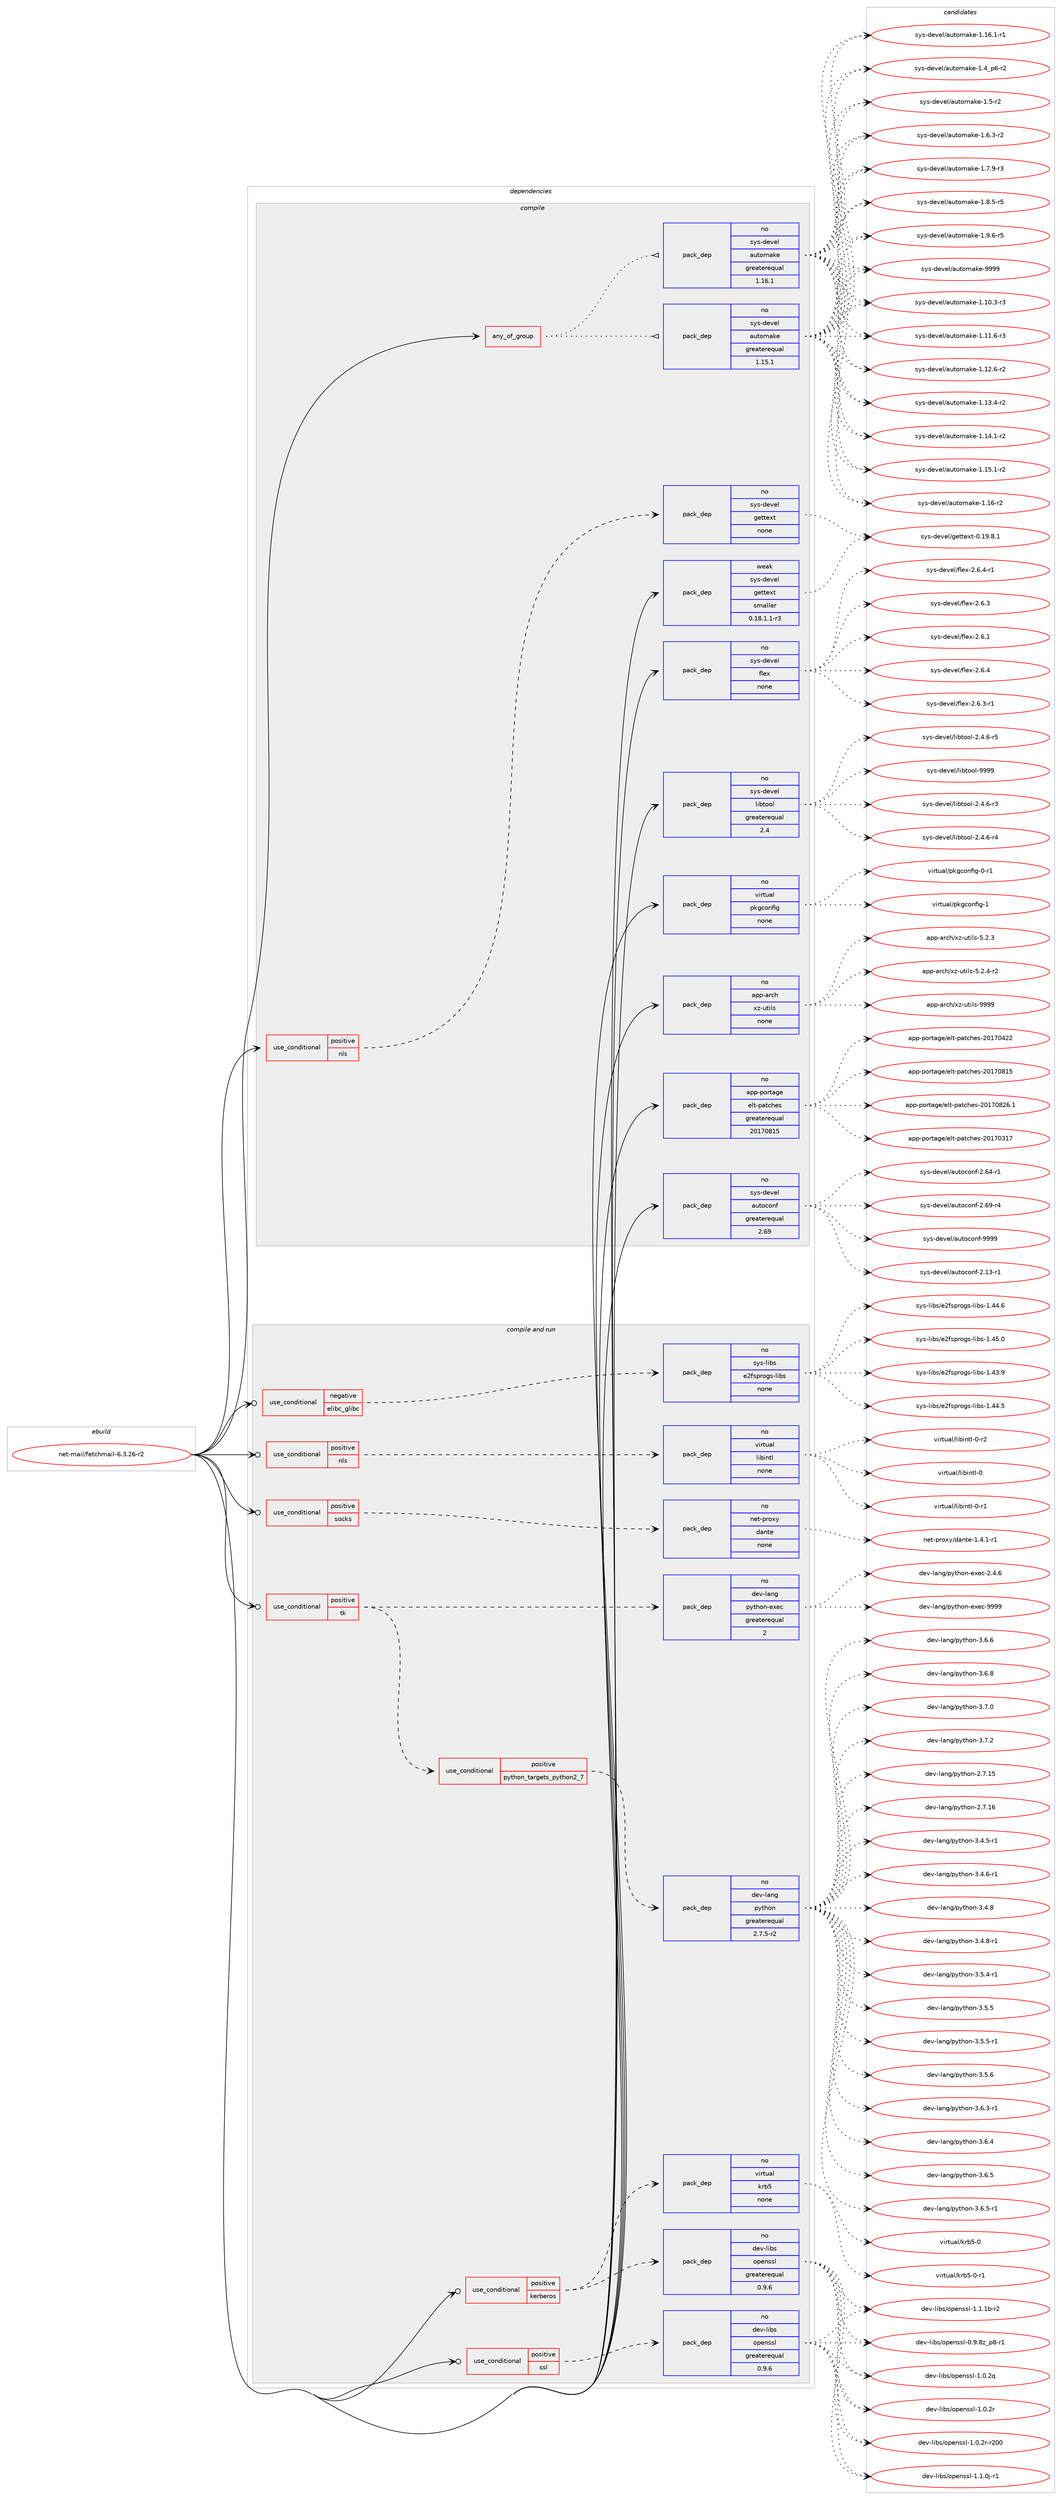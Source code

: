 digraph prolog {

# *************
# Graph options
# *************

newrank=true;
concentrate=true;
compound=true;
graph [rankdir=LR,fontname=Helvetica,fontsize=10,ranksep=1.5];#, ranksep=2.5, nodesep=0.2];
edge  [arrowhead=vee];
node  [fontname=Helvetica,fontsize=10];

# **********
# The ebuild
# **********

subgraph cluster_leftcol {
color=gray;
rank=same;
label=<<i>ebuild</i>>;
id [label="net-mail/fetchmail-6.3.26-r2", color=red, width=4, href="../net-mail/fetchmail-6.3.26-r2.svg"];
}

# ****************
# The dependencies
# ****************

subgraph cluster_midcol {
color=gray;
label=<<i>dependencies</i>>;
subgraph cluster_compile {
fillcolor="#eeeeee";
style=filled;
label=<<i>compile</i>>;
subgraph any26261 {
dependency1663918 [label=<<TABLE BORDER="0" CELLBORDER="1" CELLSPACING="0" CELLPADDING="4"><TR><TD CELLPADDING="10">any_of_group</TD></TR></TABLE>>, shape=none, color=red];subgraph pack1189505 {
dependency1663919 [label=<<TABLE BORDER="0" CELLBORDER="1" CELLSPACING="0" CELLPADDING="4" WIDTH="220"><TR><TD ROWSPAN="6" CELLPADDING="30">pack_dep</TD></TR><TR><TD WIDTH="110">no</TD></TR><TR><TD>sys-devel</TD></TR><TR><TD>automake</TD></TR><TR><TD>greaterequal</TD></TR><TR><TD>1.16.1</TD></TR></TABLE>>, shape=none, color=blue];
}
dependency1663918:e -> dependency1663919:w [weight=20,style="dotted",arrowhead="oinv"];
subgraph pack1189506 {
dependency1663920 [label=<<TABLE BORDER="0" CELLBORDER="1" CELLSPACING="0" CELLPADDING="4" WIDTH="220"><TR><TD ROWSPAN="6" CELLPADDING="30">pack_dep</TD></TR><TR><TD WIDTH="110">no</TD></TR><TR><TD>sys-devel</TD></TR><TR><TD>automake</TD></TR><TR><TD>greaterequal</TD></TR><TR><TD>1.15.1</TD></TR></TABLE>>, shape=none, color=blue];
}
dependency1663918:e -> dependency1663920:w [weight=20,style="dotted",arrowhead="oinv"];
}
id:e -> dependency1663918:w [weight=20,style="solid",arrowhead="vee"];
subgraph cond447364 {
dependency1663921 [label=<<TABLE BORDER="0" CELLBORDER="1" CELLSPACING="0" CELLPADDING="4"><TR><TD ROWSPAN="3" CELLPADDING="10">use_conditional</TD></TR><TR><TD>positive</TD></TR><TR><TD>nls</TD></TR></TABLE>>, shape=none, color=red];
subgraph pack1189507 {
dependency1663922 [label=<<TABLE BORDER="0" CELLBORDER="1" CELLSPACING="0" CELLPADDING="4" WIDTH="220"><TR><TD ROWSPAN="6" CELLPADDING="30">pack_dep</TD></TR><TR><TD WIDTH="110">no</TD></TR><TR><TD>sys-devel</TD></TR><TR><TD>gettext</TD></TR><TR><TD>none</TD></TR><TR><TD></TD></TR></TABLE>>, shape=none, color=blue];
}
dependency1663921:e -> dependency1663922:w [weight=20,style="dashed",arrowhead="vee"];
}
id:e -> dependency1663921:w [weight=20,style="solid",arrowhead="vee"];
subgraph pack1189508 {
dependency1663923 [label=<<TABLE BORDER="0" CELLBORDER="1" CELLSPACING="0" CELLPADDING="4" WIDTH="220"><TR><TD ROWSPAN="6" CELLPADDING="30">pack_dep</TD></TR><TR><TD WIDTH="110">no</TD></TR><TR><TD>app-arch</TD></TR><TR><TD>xz-utils</TD></TR><TR><TD>none</TD></TR><TR><TD></TD></TR></TABLE>>, shape=none, color=blue];
}
id:e -> dependency1663923:w [weight=20,style="solid",arrowhead="vee"];
subgraph pack1189509 {
dependency1663924 [label=<<TABLE BORDER="0" CELLBORDER="1" CELLSPACING="0" CELLPADDING="4" WIDTH="220"><TR><TD ROWSPAN="6" CELLPADDING="30">pack_dep</TD></TR><TR><TD WIDTH="110">no</TD></TR><TR><TD>app-portage</TD></TR><TR><TD>elt-patches</TD></TR><TR><TD>greaterequal</TD></TR><TR><TD>20170815</TD></TR></TABLE>>, shape=none, color=blue];
}
id:e -> dependency1663924:w [weight=20,style="solid",arrowhead="vee"];
subgraph pack1189510 {
dependency1663925 [label=<<TABLE BORDER="0" CELLBORDER="1" CELLSPACING="0" CELLPADDING="4" WIDTH="220"><TR><TD ROWSPAN="6" CELLPADDING="30">pack_dep</TD></TR><TR><TD WIDTH="110">no</TD></TR><TR><TD>sys-devel</TD></TR><TR><TD>autoconf</TD></TR><TR><TD>greaterequal</TD></TR><TR><TD>2.69</TD></TR></TABLE>>, shape=none, color=blue];
}
id:e -> dependency1663925:w [weight=20,style="solid",arrowhead="vee"];
subgraph pack1189511 {
dependency1663926 [label=<<TABLE BORDER="0" CELLBORDER="1" CELLSPACING="0" CELLPADDING="4" WIDTH="220"><TR><TD ROWSPAN="6" CELLPADDING="30">pack_dep</TD></TR><TR><TD WIDTH="110">no</TD></TR><TR><TD>sys-devel</TD></TR><TR><TD>flex</TD></TR><TR><TD>none</TD></TR><TR><TD></TD></TR></TABLE>>, shape=none, color=blue];
}
id:e -> dependency1663926:w [weight=20,style="solid",arrowhead="vee"];
subgraph pack1189512 {
dependency1663927 [label=<<TABLE BORDER="0" CELLBORDER="1" CELLSPACING="0" CELLPADDING="4" WIDTH="220"><TR><TD ROWSPAN="6" CELLPADDING="30">pack_dep</TD></TR><TR><TD WIDTH="110">no</TD></TR><TR><TD>sys-devel</TD></TR><TR><TD>libtool</TD></TR><TR><TD>greaterequal</TD></TR><TR><TD>2.4</TD></TR></TABLE>>, shape=none, color=blue];
}
id:e -> dependency1663927:w [weight=20,style="solid",arrowhead="vee"];
subgraph pack1189513 {
dependency1663928 [label=<<TABLE BORDER="0" CELLBORDER="1" CELLSPACING="0" CELLPADDING="4" WIDTH="220"><TR><TD ROWSPAN="6" CELLPADDING="30">pack_dep</TD></TR><TR><TD WIDTH="110">no</TD></TR><TR><TD>virtual</TD></TR><TR><TD>pkgconfig</TD></TR><TR><TD>none</TD></TR><TR><TD></TD></TR></TABLE>>, shape=none, color=blue];
}
id:e -> dependency1663928:w [weight=20,style="solid",arrowhead="vee"];
subgraph pack1189514 {
dependency1663929 [label=<<TABLE BORDER="0" CELLBORDER="1" CELLSPACING="0" CELLPADDING="4" WIDTH="220"><TR><TD ROWSPAN="6" CELLPADDING="30">pack_dep</TD></TR><TR><TD WIDTH="110">weak</TD></TR><TR><TD>sys-devel</TD></TR><TR><TD>gettext</TD></TR><TR><TD>smaller</TD></TR><TR><TD>0.18.1.1-r3</TD></TR></TABLE>>, shape=none, color=blue];
}
id:e -> dependency1663929:w [weight=20,style="solid",arrowhead="vee"];
}
subgraph cluster_compileandrun {
fillcolor="#eeeeee";
style=filled;
label=<<i>compile and run</i>>;
subgraph cond447365 {
dependency1663930 [label=<<TABLE BORDER="0" CELLBORDER="1" CELLSPACING="0" CELLPADDING="4"><TR><TD ROWSPAN="3" CELLPADDING="10">use_conditional</TD></TR><TR><TD>negative</TD></TR><TR><TD>elibc_glibc</TD></TR></TABLE>>, shape=none, color=red];
subgraph pack1189515 {
dependency1663931 [label=<<TABLE BORDER="0" CELLBORDER="1" CELLSPACING="0" CELLPADDING="4" WIDTH="220"><TR><TD ROWSPAN="6" CELLPADDING="30">pack_dep</TD></TR><TR><TD WIDTH="110">no</TD></TR><TR><TD>sys-libs</TD></TR><TR><TD>e2fsprogs-libs</TD></TR><TR><TD>none</TD></TR><TR><TD></TD></TR></TABLE>>, shape=none, color=blue];
}
dependency1663930:e -> dependency1663931:w [weight=20,style="dashed",arrowhead="vee"];
}
id:e -> dependency1663930:w [weight=20,style="solid",arrowhead="odotvee"];
subgraph cond447366 {
dependency1663932 [label=<<TABLE BORDER="0" CELLBORDER="1" CELLSPACING="0" CELLPADDING="4"><TR><TD ROWSPAN="3" CELLPADDING="10">use_conditional</TD></TR><TR><TD>positive</TD></TR><TR><TD>kerberos</TD></TR></TABLE>>, shape=none, color=red];
subgraph pack1189516 {
dependency1663933 [label=<<TABLE BORDER="0" CELLBORDER="1" CELLSPACING="0" CELLPADDING="4" WIDTH="220"><TR><TD ROWSPAN="6" CELLPADDING="30">pack_dep</TD></TR><TR><TD WIDTH="110">no</TD></TR><TR><TD>virtual</TD></TR><TR><TD>krb5</TD></TR><TR><TD>none</TD></TR><TR><TD></TD></TR></TABLE>>, shape=none, color=blue];
}
dependency1663932:e -> dependency1663933:w [weight=20,style="dashed",arrowhead="vee"];
subgraph pack1189517 {
dependency1663934 [label=<<TABLE BORDER="0" CELLBORDER="1" CELLSPACING="0" CELLPADDING="4" WIDTH="220"><TR><TD ROWSPAN="6" CELLPADDING="30">pack_dep</TD></TR><TR><TD WIDTH="110">no</TD></TR><TR><TD>dev-libs</TD></TR><TR><TD>openssl</TD></TR><TR><TD>greaterequal</TD></TR><TR><TD>0.9.6</TD></TR></TABLE>>, shape=none, color=blue];
}
dependency1663932:e -> dependency1663934:w [weight=20,style="dashed",arrowhead="vee"];
}
id:e -> dependency1663932:w [weight=20,style="solid",arrowhead="odotvee"];
subgraph cond447367 {
dependency1663935 [label=<<TABLE BORDER="0" CELLBORDER="1" CELLSPACING="0" CELLPADDING="4"><TR><TD ROWSPAN="3" CELLPADDING="10">use_conditional</TD></TR><TR><TD>positive</TD></TR><TR><TD>nls</TD></TR></TABLE>>, shape=none, color=red];
subgraph pack1189518 {
dependency1663936 [label=<<TABLE BORDER="0" CELLBORDER="1" CELLSPACING="0" CELLPADDING="4" WIDTH="220"><TR><TD ROWSPAN="6" CELLPADDING="30">pack_dep</TD></TR><TR><TD WIDTH="110">no</TD></TR><TR><TD>virtual</TD></TR><TR><TD>libintl</TD></TR><TR><TD>none</TD></TR><TR><TD></TD></TR></TABLE>>, shape=none, color=blue];
}
dependency1663935:e -> dependency1663936:w [weight=20,style="dashed",arrowhead="vee"];
}
id:e -> dependency1663935:w [weight=20,style="solid",arrowhead="odotvee"];
subgraph cond447368 {
dependency1663937 [label=<<TABLE BORDER="0" CELLBORDER="1" CELLSPACING="0" CELLPADDING="4"><TR><TD ROWSPAN="3" CELLPADDING="10">use_conditional</TD></TR><TR><TD>positive</TD></TR><TR><TD>socks</TD></TR></TABLE>>, shape=none, color=red];
subgraph pack1189519 {
dependency1663938 [label=<<TABLE BORDER="0" CELLBORDER="1" CELLSPACING="0" CELLPADDING="4" WIDTH="220"><TR><TD ROWSPAN="6" CELLPADDING="30">pack_dep</TD></TR><TR><TD WIDTH="110">no</TD></TR><TR><TD>net-proxy</TD></TR><TR><TD>dante</TD></TR><TR><TD>none</TD></TR><TR><TD></TD></TR></TABLE>>, shape=none, color=blue];
}
dependency1663937:e -> dependency1663938:w [weight=20,style="dashed",arrowhead="vee"];
}
id:e -> dependency1663937:w [weight=20,style="solid",arrowhead="odotvee"];
subgraph cond447369 {
dependency1663939 [label=<<TABLE BORDER="0" CELLBORDER="1" CELLSPACING="0" CELLPADDING="4"><TR><TD ROWSPAN="3" CELLPADDING="10">use_conditional</TD></TR><TR><TD>positive</TD></TR><TR><TD>ssl</TD></TR></TABLE>>, shape=none, color=red];
subgraph pack1189520 {
dependency1663940 [label=<<TABLE BORDER="0" CELLBORDER="1" CELLSPACING="0" CELLPADDING="4" WIDTH="220"><TR><TD ROWSPAN="6" CELLPADDING="30">pack_dep</TD></TR><TR><TD WIDTH="110">no</TD></TR><TR><TD>dev-libs</TD></TR><TR><TD>openssl</TD></TR><TR><TD>greaterequal</TD></TR><TR><TD>0.9.6</TD></TR></TABLE>>, shape=none, color=blue];
}
dependency1663939:e -> dependency1663940:w [weight=20,style="dashed",arrowhead="vee"];
}
id:e -> dependency1663939:w [weight=20,style="solid",arrowhead="odotvee"];
subgraph cond447370 {
dependency1663941 [label=<<TABLE BORDER="0" CELLBORDER="1" CELLSPACING="0" CELLPADDING="4"><TR><TD ROWSPAN="3" CELLPADDING="10">use_conditional</TD></TR><TR><TD>positive</TD></TR><TR><TD>tk</TD></TR></TABLE>>, shape=none, color=red];
subgraph cond447371 {
dependency1663942 [label=<<TABLE BORDER="0" CELLBORDER="1" CELLSPACING="0" CELLPADDING="4"><TR><TD ROWSPAN="3" CELLPADDING="10">use_conditional</TD></TR><TR><TD>positive</TD></TR><TR><TD>python_targets_python2_7</TD></TR></TABLE>>, shape=none, color=red];
subgraph pack1189521 {
dependency1663943 [label=<<TABLE BORDER="0" CELLBORDER="1" CELLSPACING="0" CELLPADDING="4" WIDTH="220"><TR><TD ROWSPAN="6" CELLPADDING="30">pack_dep</TD></TR><TR><TD WIDTH="110">no</TD></TR><TR><TD>dev-lang</TD></TR><TR><TD>python</TD></TR><TR><TD>greaterequal</TD></TR><TR><TD>2.7.5-r2</TD></TR></TABLE>>, shape=none, color=blue];
}
dependency1663942:e -> dependency1663943:w [weight=20,style="dashed",arrowhead="vee"];
}
dependency1663941:e -> dependency1663942:w [weight=20,style="dashed",arrowhead="vee"];
subgraph pack1189522 {
dependency1663944 [label=<<TABLE BORDER="0" CELLBORDER="1" CELLSPACING="0" CELLPADDING="4" WIDTH="220"><TR><TD ROWSPAN="6" CELLPADDING="30">pack_dep</TD></TR><TR><TD WIDTH="110">no</TD></TR><TR><TD>dev-lang</TD></TR><TR><TD>python-exec</TD></TR><TR><TD>greaterequal</TD></TR><TR><TD>2</TD></TR></TABLE>>, shape=none, color=blue];
}
dependency1663941:e -> dependency1663944:w [weight=20,style="dashed",arrowhead="vee"];
}
id:e -> dependency1663941:w [weight=20,style="solid",arrowhead="odotvee"];
}
subgraph cluster_run {
fillcolor="#eeeeee";
style=filled;
label=<<i>run</i>>;
}
}

# **************
# The candidates
# **************

subgraph cluster_choices {
rank=same;
color=gray;
label=<<i>candidates</i>>;

subgraph choice1189505 {
color=black;
nodesep=1;
choice11512111545100101118101108479711711611110997107101454946494846514511451 [label="sys-devel/automake-1.10.3-r3", color=red, width=4,href="../sys-devel/automake-1.10.3-r3.svg"];
choice11512111545100101118101108479711711611110997107101454946494946544511451 [label="sys-devel/automake-1.11.6-r3", color=red, width=4,href="../sys-devel/automake-1.11.6-r3.svg"];
choice11512111545100101118101108479711711611110997107101454946495046544511450 [label="sys-devel/automake-1.12.6-r2", color=red, width=4,href="../sys-devel/automake-1.12.6-r2.svg"];
choice11512111545100101118101108479711711611110997107101454946495146524511450 [label="sys-devel/automake-1.13.4-r2", color=red, width=4,href="../sys-devel/automake-1.13.4-r2.svg"];
choice11512111545100101118101108479711711611110997107101454946495246494511450 [label="sys-devel/automake-1.14.1-r2", color=red, width=4,href="../sys-devel/automake-1.14.1-r2.svg"];
choice11512111545100101118101108479711711611110997107101454946495346494511450 [label="sys-devel/automake-1.15.1-r2", color=red, width=4,href="../sys-devel/automake-1.15.1-r2.svg"];
choice1151211154510010111810110847971171161111099710710145494649544511450 [label="sys-devel/automake-1.16-r2", color=red, width=4,href="../sys-devel/automake-1.16-r2.svg"];
choice11512111545100101118101108479711711611110997107101454946495446494511449 [label="sys-devel/automake-1.16.1-r1", color=red, width=4,href="../sys-devel/automake-1.16.1-r1.svg"];
choice115121115451001011181011084797117116111109971071014549465295112544511450 [label="sys-devel/automake-1.4_p6-r2", color=red, width=4,href="../sys-devel/automake-1.4_p6-r2.svg"];
choice11512111545100101118101108479711711611110997107101454946534511450 [label="sys-devel/automake-1.5-r2", color=red, width=4,href="../sys-devel/automake-1.5-r2.svg"];
choice115121115451001011181011084797117116111109971071014549465446514511450 [label="sys-devel/automake-1.6.3-r2", color=red, width=4,href="../sys-devel/automake-1.6.3-r2.svg"];
choice115121115451001011181011084797117116111109971071014549465546574511451 [label="sys-devel/automake-1.7.9-r3", color=red, width=4,href="../sys-devel/automake-1.7.9-r3.svg"];
choice115121115451001011181011084797117116111109971071014549465646534511453 [label="sys-devel/automake-1.8.5-r5", color=red, width=4,href="../sys-devel/automake-1.8.5-r5.svg"];
choice115121115451001011181011084797117116111109971071014549465746544511453 [label="sys-devel/automake-1.9.6-r5", color=red, width=4,href="../sys-devel/automake-1.9.6-r5.svg"];
choice115121115451001011181011084797117116111109971071014557575757 [label="sys-devel/automake-9999", color=red, width=4,href="../sys-devel/automake-9999.svg"];
dependency1663919:e -> choice11512111545100101118101108479711711611110997107101454946494846514511451:w [style=dotted,weight="100"];
dependency1663919:e -> choice11512111545100101118101108479711711611110997107101454946494946544511451:w [style=dotted,weight="100"];
dependency1663919:e -> choice11512111545100101118101108479711711611110997107101454946495046544511450:w [style=dotted,weight="100"];
dependency1663919:e -> choice11512111545100101118101108479711711611110997107101454946495146524511450:w [style=dotted,weight="100"];
dependency1663919:e -> choice11512111545100101118101108479711711611110997107101454946495246494511450:w [style=dotted,weight="100"];
dependency1663919:e -> choice11512111545100101118101108479711711611110997107101454946495346494511450:w [style=dotted,weight="100"];
dependency1663919:e -> choice1151211154510010111810110847971171161111099710710145494649544511450:w [style=dotted,weight="100"];
dependency1663919:e -> choice11512111545100101118101108479711711611110997107101454946495446494511449:w [style=dotted,weight="100"];
dependency1663919:e -> choice115121115451001011181011084797117116111109971071014549465295112544511450:w [style=dotted,weight="100"];
dependency1663919:e -> choice11512111545100101118101108479711711611110997107101454946534511450:w [style=dotted,weight="100"];
dependency1663919:e -> choice115121115451001011181011084797117116111109971071014549465446514511450:w [style=dotted,weight="100"];
dependency1663919:e -> choice115121115451001011181011084797117116111109971071014549465546574511451:w [style=dotted,weight="100"];
dependency1663919:e -> choice115121115451001011181011084797117116111109971071014549465646534511453:w [style=dotted,weight="100"];
dependency1663919:e -> choice115121115451001011181011084797117116111109971071014549465746544511453:w [style=dotted,weight="100"];
dependency1663919:e -> choice115121115451001011181011084797117116111109971071014557575757:w [style=dotted,weight="100"];
}
subgraph choice1189506 {
color=black;
nodesep=1;
choice11512111545100101118101108479711711611110997107101454946494846514511451 [label="sys-devel/automake-1.10.3-r3", color=red, width=4,href="../sys-devel/automake-1.10.3-r3.svg"];
choice11512111545100101118101108479711711611110997107101454946494946544511451 [label="sys-devel/automake-1.11.6-r3", color=red, width=4,href="../sys-devel/automake-1.11.6-r3.svg"];
choice11512111545100101118101108479711711611110997107101454946495046544511450 [label="sys-devel/automake-1.12.6-r2", color=red, width=4,href="../sys-devel/automake-1.12.6-r2.svg"];
choice11512111545100101118101108479711711611110997107101454946495146524511450 [label="sys-devel/automake-1.13.4-r2", color=red, width=4,href="../sys-devel/automake-1.13.4-r2.svg"];
choice11512111545100101118101108479711711611110997107101454946495246494511450 [label="sys-devel/automake-1.14.1-r2", color=red, width=4,href="../sys-devel/automake-1.14.1-r2.svg"];
choice11512111545100101118101108479711711611110997107101454946495346494511450 [label="sys-devel/automake-1.15.1-r2", color=red, width=4,href="../sys-devel/automake-1.15.1-r2.svg"];
choice1151211154510010111810110847971171161111099710710145494649544511450 [label="sys-devel/automake-1.16-r2", color=red, width=4,href="../sys-devel/automake-1.16-r2.svg"];
choice11512111545100101118101108479711711611110997107101454946495446494511449 [label="sys-devel/automake-1.16.1-r1", color=red, width=4,href="../sys-devel/automake-1.16.1-r1.svg"];
choice115121115451001011181011084797117116111109971071014549465295112544511450 [label="sys-devel/automake-1.4_p6-r2", color=red, width=4,href="../sys-devel/automake-1.4_p6-r2.svg"];
choice11512111545100101118101108479711711611110997107101454946534511450 [label="sys-devel/automake-1.5-r2", color=red, width=4,href="../sys-devel/automake-1.5-r2.svg"];
choice115121115451001011181011084797117116111109971071014549465446514511450 [label="sys-devel/automake-1.6.3-r2", color=red, width=4,href="../sys-devel/automake-1.6.3-r2.svg"];
choice115121115451001011181011084797117116111109971071014549465546574511451 [label="sys-devel/automake-1.7.9-r3", color=red, width=4,href="../sys-devel/automake-1.7.9-r3.svg"];
choice115121115451001011181011084797117116111109971071014549465646534511453 [label="sys-devel/automake-1.8.5-r5", color=red, width=4,href="../sys-devel/automake-1.8.5-r5.svg"];
choice115121115451001011181011084797117116111109971071014549465746544511453 [label="sys-devel/automake-1.9.6-r5", color=red, width=4,href="../sys-devel/automake-1.9.6-r5.svg"];
choice115121115451001011181011084797117116111109971071014557575757 [label="sys-devel/automake-9999", color=red, width=4,href="../sys-devel/automake-9999.svg"];
dependency1663920:e -> choice11512111545100101118101108479711711611110997107101454946494846514511451:w [style=dotted,weight="100"];
dependency1663920:e -> choice11512111545100101118101108479711711611110997107101454946494946544511451:w [style=dotted,weight="100"];
dependency1663920:e -> choice11512111545100101118101108479711711611110997107101454946495046544511450:w [style=dotted,weight="100"];
dependency1663920:e -> choice11512111545100101118101108479711711611110997107101454946495146524511450:w [style=dotted,weight="100"];
dependency1663920:e -> choice11512111545100101118101108479711711611110997107101454946495246494511450:w [style=dotted,weight="100"];
dependency1663920:e -> choice11512111545100101118101108479711711611110997107101454946495346494511450:w [style=dotted,weight="100"];
dependency1663920:e -> choice1151211154510010111810110847971171161111099710710145494649544511450:w [style=dotted,weight="100"];
dependency1663920:e -> choice11512111545100101118101108479711711611110997107101454946495446494511449:w [style=dotted,weight="100"];
dependency1663920:e -> choice115121115451001011181011084797117116111109971071014549465295112544511450:w [style=dotted,weight="100"];
dependency1663920:e -> choice11512111545100101118101108479711711611110997107101454946534511450:w [style=dotted,weight="100"];
dependency1663920:e -> choice115121115451001011181011084797117116111109971071014549465446514511450:w [style=dotted,weight="100"];
dependency1663920:e -> choice115121115451001011181011084797117116111109971071014549465546574511451:w [style=dotted,weight="100"];
dependency1663920:e -> choice115121115451001011181011084797117116111109971071014549465646534511453:w [style=dotted,weight="100"];
dependency1663920:e -> choice115121115451001011181011084797117116111109971071014549465746544511453:w [style=dotted,weight="100"];
dependency1663920:e -> choice115121115451001011181011084797117116111109971071014557575757:w [style=dotted,weight="100"];
}
subgraph choice1189507 {
color=black;
nodesep=1;
choice1151211154510010111810110847103101116116101120116454846495746564649 [label="sys-devel/gettext-0.19.8.1", color=red, width=4,href="../sys-devel/gettext-0.19.8.1.svg"];
dependency1663922:e -> choice1151211154510010111810110847103101116116101120116454846495746564649:w [style=dotted,weight="100"];
}
subgraph choice1189508 {
color=black;
nodesep=1;
choice971121124597114991044712012245117116105108115455346504651 [label="app-arch/xz-utils-5.2.3", color=red, width=4,href="../app-arch/xz-utils-5.2.3.svg"];
choice9711211245971149910447120122451171161051081154553465046524511450 [label="app-arch/xz-utils-5.2.4-r2", color=red, width=4,href="../app-arch/xz-utils-5.2.4-r2.svg"];
choice9711211245971149910447120122451171161051081154557575757 [label="app-arch/xz-utils-9999", color=red, width=4,href="../app-arch/xz-utils-9999.svg"];
dependency1663923:e -> choice971121124597114991044712012245117116105108115455346504651:w [style=dotted,weight="100"];
dependency1663923:e -> choice9711211245971149910447120122451171161051081154553465046524511450:w [style=dotted,weight="100"];
dependency1663923:e -> choice9711211245971149910447120122451171161051081154557575757:w [style=dotted,weight="100"];
}
subgraph choice1189509 {
color=black;
nodesep=1;
choice97112112451121111141169710310147101108116451129711699104101115455048495548514955 [label="app-portage/elt-patches-20170317", color=red, width=4,href="../app-portage/elt-patches-20170317.svg"];
choice97112112451121111141169710310147101108116451129711699104101115455048495548525050 [label="app-portage/elt-patches-20170422", color=red, width=4,href="../app-portage/elt-patches-20170422.svg"];
choice97112112451121111141169710310147101108116451129711699104101115455048495548564953 [label="app-portage/elt-patches-20170815", color=red, width=4,href="../app-portage/elt-patches-20170815.svg"];
choice971121124511211111411697103101471011081164511297116991041011154550484955485650544649 [label="app-portage/elt-patches-20170826.1", color=red, width=4,href="../app-portage/elt-patches-20170826.1.svg"];
dependency1663924:e -> choice97112112451121111141169710310147101108116451129711699104101115455048495548514955:w [style=dotted,weight="100"];
dependency1663924:e -> choice97112112451121111141169710310147101108116451129711699104101115455048495548525050:w [style=dotted,weight="100"];
dependency1663924:e -> choice97112112451121111141169710310147101108116451129711699104101115455048495548564953:w [style=dotted,weight="100"];
dependency1663924:e -> choice971121124511211111411697103101471011081164511297116991041011154550484955485650544649:w [style=dotted,weight="100"];
}
subgraph choice1189510 {
color=black;
nodesep=1;
choice1151211154510010111810110847971171161119911111010245504649514511449 [label="sys-devel/autoconf-2.13-r1", color=red, width=4,href="../sys-devel/autoconf-2.13-r1.svg"];
choice1151211154510010111810110847971171161119911111010245504654524511449 [label="sys-devel/autoconf-2.64-r1", color=red, width=4,href="../sys-devel/autoconf-2.64-r1.svg"];
choice1151211154510010111810110847971171161119911111010245504654574511452 [label="sys-devel/autoconf-2.69-r4", color=red, width=4,href="../sys-devel/autoconf-2.69-r4.svg"];
choice115121115451001011181011084797117116111991111101024557575757 [label="sys-devel/autoconf-9999", color=red, width=4,href="../sys-devel/autoconf-9999.svg"];
dependency1663925:e -> choice1151211154510010111810110847971171161119911111010245504649514511449:w [style=dotted,weight="100"];
dependency1663925:e -> choice1151211154510010111810110847971171161119911111010245504654524511449:w [style=dotted,weight="100"];
dependency1663925:e -> choice1151211154510010111810110847971171161119911111010245504654574511452:w [style=dotted,weight="100"];
dependency1663925:e -> choice115121115451001011181011084797117116111991111101024557575757:w [style=dotted,weight="100"];
}
subgraph choice1189511 {
color=black;
nodesep=1;
choice1151211154510010111810110847102108101120455046544649 [label="sys-devel/flex-2.6.1", color=red, width=4,href="../sys-devel/flex-2.6.1.svg"];
choice1151211154510010111810110847102108101120455046544651 [label="sys-devel/flex-2.6.3", color=red, width=4,href="../sys-devel/flex-2.6.3.svg"];
choice11512111545100101118101108471021081011204550465446514511449 [label="sys-devel/flex-2.6.3-r1", color=red, width=4,href="../sys-devel/flex-2.6.3-r1.svg"];
choice1151211154510010111810110847102108101120455046544652 [label="sys-devel/flex-2.6.4", color=red, width=4,href="../sys-devel/flex-2.6.4.svg"];
choice11512111545100101118101108471021081011204550465446524511449 [label="sys-devel/flex-2.6.4-r1", color=red, width=4,href="../sys-devel/flex-2.6.4-r1.svg"];
dependency1663926:e -> choice1151211154510010111810110847102108101120455046544649:w [style=dotted,weight="100"];
dependency1663926:e -> choice1151211154510010111810110847102108101120455046544651:w [style=dotted,weight="100"];
dependency1663926:e -> choice11512111545100101118101108471021081011204550465446514511449:w [style=dotted,weight="100"];
dependency1663926:e -> choice1151211154510010111810110847102108101120455046544652:w [style=dotted,weight="100"];
dependency1663926:e -> choice11512111545100101118101108471021081011204550465446524511449:w [style=dotted,weight="100"];
}
subgraph choice1189512 {
color=black;
nodesep=1;
choice1151211154510010111810110847108105981161111111084550465246544511451 [label="sys-devel/libtool-2.4.6-r3", color=red, width=4,href="../sys-devel/libtool-2.4.6-r3.svg"];
choice1151211154510010111810110847108105981161111111084550465246544511452 [label="sys-devel/libtool-2.4.6-r4", color=red, width=4,href="../sys-devel/libtool-2.4.6-r4.svg"];
choice1151211154510010111810110847108105981161111111084550465246544511453 [label="sys-devel/libtool-2.4.6-r5", color=red, width=4,href="../sys-devel/libtool-2.4.6-r5.svg"];
choice1151211154510010111810110847108105981161111111084557575757 [label="sys-devel/libtool-9999", color=red, width=4,href="../sys-devel/libtool-9999.svg"];
dependency1663927:e -> choice1151211154510010111810110847108105981161111111084550465246544511451:w [style=dotted,weight="100"];
dependency1663927:e -> choice1151211154510010111810110847108105981161111111084550465246544511452:w [style=dotted,weight="100"];
dependency1663927:e -> choice1151211154510010111810110847108105981161111111084550465246544511453:w [style=dotted,weight="100"];
dependency1663927:e -> choice1151211154510010111810110847108105981161111111084557575757:w [style=dotted,weight="100"];
}
subgraph choice1189513 {
color=black;
nodesep=1;
choice11810511411611797108471121071039911111010210510345484511449 [label="virtual/pkgconfig-0-r1", color=red, width=4,href="../virtual/pkgconfig-0-r1.svg"];
choice1181051141161179710847112107103991111101021051034549 [label="virtual/pkgconfig-1", color=red, width=4,href="../virtual/pkgconfig-1.svg"];
dependency1663928:e -> choice11810511411611797108471121071039911111010210510345484511449:w [style=dotted,weight="100"];
dependency1663928:e -> choice1181051141161179710847112107103991111101021051034549:w [style=dotted,weight="100"];
}
subgraph choice1189514 {
color=black;
nodesep=1;
choice1151211154510010111810110847103101116116101120116454846495746564649 [label="sys-devel/gettext-0.19.8.1", color=red, width=4,href="../sys-devel/gettext-0.19.8.1.svg"];
dependency1663929:e -> choice1151211154510010111810110847103101116116101120116454846495746564649:w [style=dotted,weight="100"];
}
subgraph choice1189515 {
color=black;
nodesep=1;
choice11512111545108105981154710150102115112114111103115451081059811545494652514657 [label="sys-libs/e2fsprogs-libs-1.43.9", color=red, width=4,href="../sys-libs/e2fsprogs-libs-1.43.9.svg"];
choice11512111545108105981154710150102115112114111103115451081059811545494652524653 [label="sys-libs/e2fsprogs-libs-1.44.5", color=red, width=4,href="../sys-libs/e2fsprogs-libs-1.44.5.svg"];
choice11512111545108105981154710150102115112114111103115451081059811545494652524654 [label="sys-libs/e2fsprogs-libs-1.44.6", color=red, width=4,href="../sys-libs/e2fsprogs-libs-1.44.6.svg"];
choice11512111545108105981154710150102115112114111103115451081059811545494652534648 [label="sys-libs/e2fsprogs-libs-1.45.0", color=red, width=4,href="../sys-libs/e2fsprogs-libs-1.45.0.svg"];
dependency1663931:e -> choice11512111545108105981154710150102115112114111103115451081059811545494652514657:w [style=dotted,weight="100"];
dependency1663931:e -> choice11512111545108105981154710150102115112114111103115451081059811545494652524653:w [style=dotted,weight="100"];
dependency1663931:e -> choice11512111545108105981154710150102115112114111103115451081059811545494652524654:w [style=dotted,weight="100"];
dependency1663931:e -> choice11512111545108105981154710150102115112114111103115451081059811545494652534648:w [style=dotted,weight="100"];
}
subgraph choice1189516 {
color=black;
nodesep=1;
choice118105114116117971084710711498534548 [label="virtual/krb5-0", color=red, width=4,href="../virtual/krb5-0.svg"];
choice1181051141161179710847107114985345484511449 [label="virtual/krb5-0-r1", color=red, width=4,href="../virtual/krb5-0-r1.svg"];
dependency1663933:e -> choice118105114116117971084710711498534548:w [style=dotted,weight="100"];
dependency1663933:e -> choice1181051141161179710847107114985345484511449:w [style=dotted,weight="100"];
}
subgraph choice1189517 {
color=black;
nodesep=1;
choice10010111845108105981154711111210111011511510845484657465612295112564511449 [label="dev-libs/openssl-0.9.8z_p8-r1", color=red, width=4,href="../dev-libs/openssl-0.9.8z_p8-r1.svg"];
choice100101118451081059811547111112101110115115108454946484650113 [label="dev-libs/openssl-1.0.2q", color=red, width=4,href="../dev-libs/openssl-1.0.2q.svg"];
choice100101118451081059811547111112101110115115108454946484650114 [label="dev-libs/openssl-1.0.2r", color=red, width=4,href="../dev-libs/openssl-1.0.2r.svg"];
choice10010111845108105981154711111210111011511510845494648465011445114504848 [label="dev-libs/openssl-1.0.2r-r200", color=red, width=4,href="../dev-libs/openssl-1.0.2r-r200.svg"];
choice1001011184510810598115471111121011101151151084549464946481064511449 [label="dev-libs/openssl-1.1.0j-r1", color=red, width=4,href="../dev-libs/openssl-1.1.0j-r1.svg"];
choice100101118451081059811547111112101110115115108454946494649984511450 [label="dev-libs/openssl-1.1.1b-r2", color=red, width=4,href="../dev-libs/openssl-1.1.1b-r2.svg"];
dependency1663934:e -> choice10010111845108105981154711111210111011511510845484657465612295112564511449:w [style=dotted,weight="100"];
dependency1663934:e -> choice100101118451081059811547111112101110115115108454946484650113:w [style=dotted,weight="100"];
dependency1663934:e -> choice100101118451081059811547111112101110115115108454946484650114:w [style=dotted,weight="100"];
dependency1663934:e -> choice10010111845108105981154711111210111011511510845494648465011445114504848:w [style=dotted,weight="100"];
dependency1663934:e -> choice1001011184510810598115471111121011101151151084549464946481064511449:w [style=dotted,weight="100"];
dependency1663934:e -> choice100101118451081059811547111112101110115115108454946494649984511450:w [style=dotted,weight="100"];
}
subgraph choice1189518 {
color=black;
nodesep=1;
choice1181051141161179710847108105981051101161084548 [label="virtual/libintl-0", color=red, width=4,href="../virtual/libintl-0.svg"];
choice11810511411611797108471081059810511011610845484511449 [label="virtual/libintl-0-r1", color=red, width=4,href="../virtual/libintl-0-r1.svg"];
choice11810511411611797108471081059810511011610845484511450 [label="virtual/libintl-0-r2", color=red, width=4,href="../virtual/libintl-0-r2.svg"];
dependency1663936:e -> choice1181051141161179710847108105981051101161084548:w [style=dotted,weight="100"];
dependency1663936:e -> choice11810511411611797108471081059810511011610845484511449:w [style=dotted,weight="100"];
dependency1663936:e -> choice11810511411611797108471081059810511011610845484511450:w [style=dotted,weight="100"];
}
subgraph choice1189519 {
color=black;
nodesep=1;
choice1101011164511211411112012147100971101161014549465246494511449 [label="net-proxy/dante-1.4.1-r1", color=red, width=4,href="../net-proxy/dante-1.4.1-r1.svg"];
dependency1663938:e -> choice1101011164511211411112012147100971101161014549465246494511449:w [style=dotted,weight="100"];
}
subgraph choice1189520 {
color=black;
nodesep=1;
choice10010111845108105981154711111210111011511510845484657465612295112564511449 [label="dev-libs/openssl-0.9.8z_p8-r1", color=red, width=4,href="../dev-libs/openssl-0.9.8z_p8-r1.svg"];
choice100101118451081059811547111112101110115115108454946484650113 [label="dev-libs/openssl-1.0.2q", color=red, width=4,href="../dev-libs/openssl-1.0.2q.svg"];
choice100101118451081059811547111112101110115115108454946484650114 [label="dev-libs/openssl-1.0.2r", color=red, width=4,href="../dev-libs/openssl-1.0.2r.svg"];
choice10010111845108105981154711111210111011511510845494648465011445114504848 [label="dev-libs/openssl-1.0.2r-r200", color=red, width=4,href="../dev-libs/openssl-1.0.2r-r200.svg"];
choice1001011184510810598115471111121011101151151084549464946481064511449 [label="dev-libs/openssl-1.1.0j-r1", color=red, width=4,href="../dev-libs/openssl-1.1.0j-r1.svg"];
choice100101118451081059811547111112101110115115108454946494649984511450 [label="dev-libs/openssl-1.1.1b-r2", color=red, width=4,href="../dev-libs/openssl-1.1.1b-r2.svg"];
dependency1663940:e -> choice10010111845108105981154711111210111011511510845484657465612295112564511449:w [style=dotted,weight="100"];
dependency1663940:e -> choice100101118451081059811547111112101110115115108454946484650113:w [style=dotted,weight="100"];
dependency1663940:e -> choice100101118451081059811547111112101110115115108454946484650114:w [style=dotted,weight="100"];
dependency1663940:e -> choice10010111845108105981154711111210111011511510845494648465011445114504848:w [style=dotted,weight="100"];
dependency1663940:e -> choice1001011184510810598115471111121011101151151084549464946481064511449:w [style=dotted,weight="100"];
dependency1663940:e -> choice100101118451081059811547111112101110115115108454946494649984511450:w [style=dotted,weight="100"];
}
subgraph choice1189521 {
color=black;
nodesep=1;
choice10010111845108971101034711212111610411111045504655464953 [label="dev-lang/python-2.7.15", color=red, width=4,href="../dev-lang/python-2.7.15.svg"];
choice10010111845108971101034711212111610411111045504655464954 [label="dev-lang/python-2.7.16", color=red, width=4,href="../dev-lang/python-2.7.16.svg"];
choice1001011184510897110103471121211161041111104551465246534511449 [label="dev-lang/python-3.4.5-r1", color=red, width=4,href="../dev-lang/python-3.4.5-r1.svg"];
choice1001011184510897110103471121211161041111104551465246544511449 [label="dev-lang/python-3.4.6-r1", color=red, width=4,href="../dev-lang/python-3.4.6-r1.svg"];
choice100101118451089711010347112121116104111110455146524656 [label="dev-lang/python-3.4.8", color=red, width=4,href="../dev-lang/python-3.4.8.svg"];
choice1001011184510897110103471121211161041111104551465246564511449 [label="dev-lang/python-3.4.8-r1", color=red, width=4,href="../dev-lang/python-3.4.8-r1.svg"];
choice1001011184510897110103471121211161041111104551465346524511449 [label="dev-lang/python-3.5.4-r1", color=red, width=4,href="../dev-lang/python-3.5.4-r1.svg"];
choice100101118451089711010347112121116104111110455146534653 [label="dev-lang/python-3.5.5", color=red, width=4,href="../dev-lang/python-3.5.5.svg"];
choice1001011184510897110103471121211161041111104551465346534511449 [label="dev-lang/python-3.5.5-r1", color=red, width=4,href="../dev-lang/python-3.5.5-r1.svg"];
choice100101118451089711010347112121116104111110455146534654 [label="dev-lang/python-3.5.6", color=red, width=4,href="../dev-lang/python-3.5.6.svg"];
choice1001011184510897110103471121211161041111104551465446514511449 [label="dev-lang/python-3.6.3-r1", color=red, width=4,href="../dev-lang/python-3.6.3-r1.svg"];
choice100101118451089711010347112121116104111110455146544652 [label="dev-lang/python-3.6.4", color=red, width=4,href="../dev-lang/python-3.6.4.svg"];
choice100101118451089711010347112121116104111110455146544653 [label="dev-lang/python-3.6.5", color=red, width=4,href="../dev-lang/python-3.6.5.svg"];
choice1001011184510897110103471121211161041111104551465446534511449 [label="dev-lang/python-3.6.5-r1", color=red, width=4,href="../dev-lang/python-3.6.5-r1.svg"];
choice100101118451089711010347112121116104111110455146544654 [label="dev-lang/python-3.6.6", color=red, width=4,href="../dev-lang/python-3.6.6.svg"];
choice100101118451089711010347112121116104111110455146544656 [label="dev-lang/python-3.6.8", color=red, width=4,href="../dev-lang/python-3.6.8.svg"];
choice100101118451089711010347112121116104111110455146554648 [label="dev-lang/python-3.7.0", color=red, width=4,href="../dev-lang/python-3.7.0.svg"];
choice100101118451089711010347112121116104111110455146554650 [label="dev-lang/python-3.7.2", color=red, width=4,href="../dev-lang/python-3.7.2.svg"];
dependency1663943:e -> choice10010111845108971101034711212111610411111045504655464953:w [style=dotted,weight="100"];
dependency1663943:e -> choice10010111845108971101034711212111610411111045504655464954:w [style=dotted,weight="100"];
dependency1663943:e -> choice1001011184510897110103471121211161041111104551465246534511449:w [style=dotted,weight="100"];
dependency1663943:e -> choice1001011184510897110103471121211161041111104551465246544511449:w [style=dotted,weight="100"];
dependency1663943:e -> choice100101118451089711010347112121116104111110455146524656:w [style=dotted,weight="100"];
dependency1663943:e -> choice1001011184510897110103471121211161041111104551465246564511449:w [style=dotted,weight="100"];
dependency1663943:e -> choice1001011184510897110103471121211161041111104551465346524511449:w [style=dotted,weight="100"];
dependency1663943:e -> choice100101118451089711010347112121116104111110455146534653:w [style=dotted,weight="100"];
dependency1663943:e -> choice1001011184510897110103471121211161041111104551465346534511449:w [style=dotted,weight="100"];
dependency1663943:e -> choice100101118451089711010347112121116104111110455146534654:w [style=dotted,weight="100"];
dependency1663943:e -> choice1001011184510897110103471121211161041111104551465446514511449:w [style=dotted,weight="100"];
dependency1663943:e -> choice100101118451089711010347112121116104111110455146544652:w [style=dotted,weight="100"];
dependency1663943:e -> choice100101118451089711010347112121116104111110455146544653:w [style=dotted,weight="100"];
dependency1663943:e -> choice1001011184510897110103471121211161041111104551465446534511449:w [style=dotted,weight="100"];
dependency1663943:e -> choice100101118451089711010347112121116104111110455146544654:w [style=dotted,weight="100"];
dependency1663943:e -> choice100101118451089711010347112121116104111110455146544656:w [style=dotted,weight="100"];
dependency1663943:e -> choice100101118451089711010347112121116104111110455146554648:w [style=dotted,weight="100"];
dependency1663943:e -> choice100101118451089711010347112121116104111110455146554650:w [style=dotted,weight="100"];
}
subgraph choice1189522 {
color=black;
nodesep=1;
choice1001011184510897110103471121211161041111104510112010199455046524654 [label="dev-lang/python-exec-2.4.6", color=red, width=4,href="../dev-lang/python-exec-2.4.6.svg"];
choice10010111845108971101034711212111610411111045101120101994557575757 [label="dev-lang/python-exec-9999", color=red, width=4,href="../dev-lang/python-exec-9999.svg"];
dependency1663944:e -> choice1001011184510897110103471121211161041111104510112010199455046524654:w [style=dotted,weight="100"];
dependency1663944:e -> choice10010111845108971101034711212111610411111045101120101994557575757:w [style=dotted,weight="100"];
}
}

}
